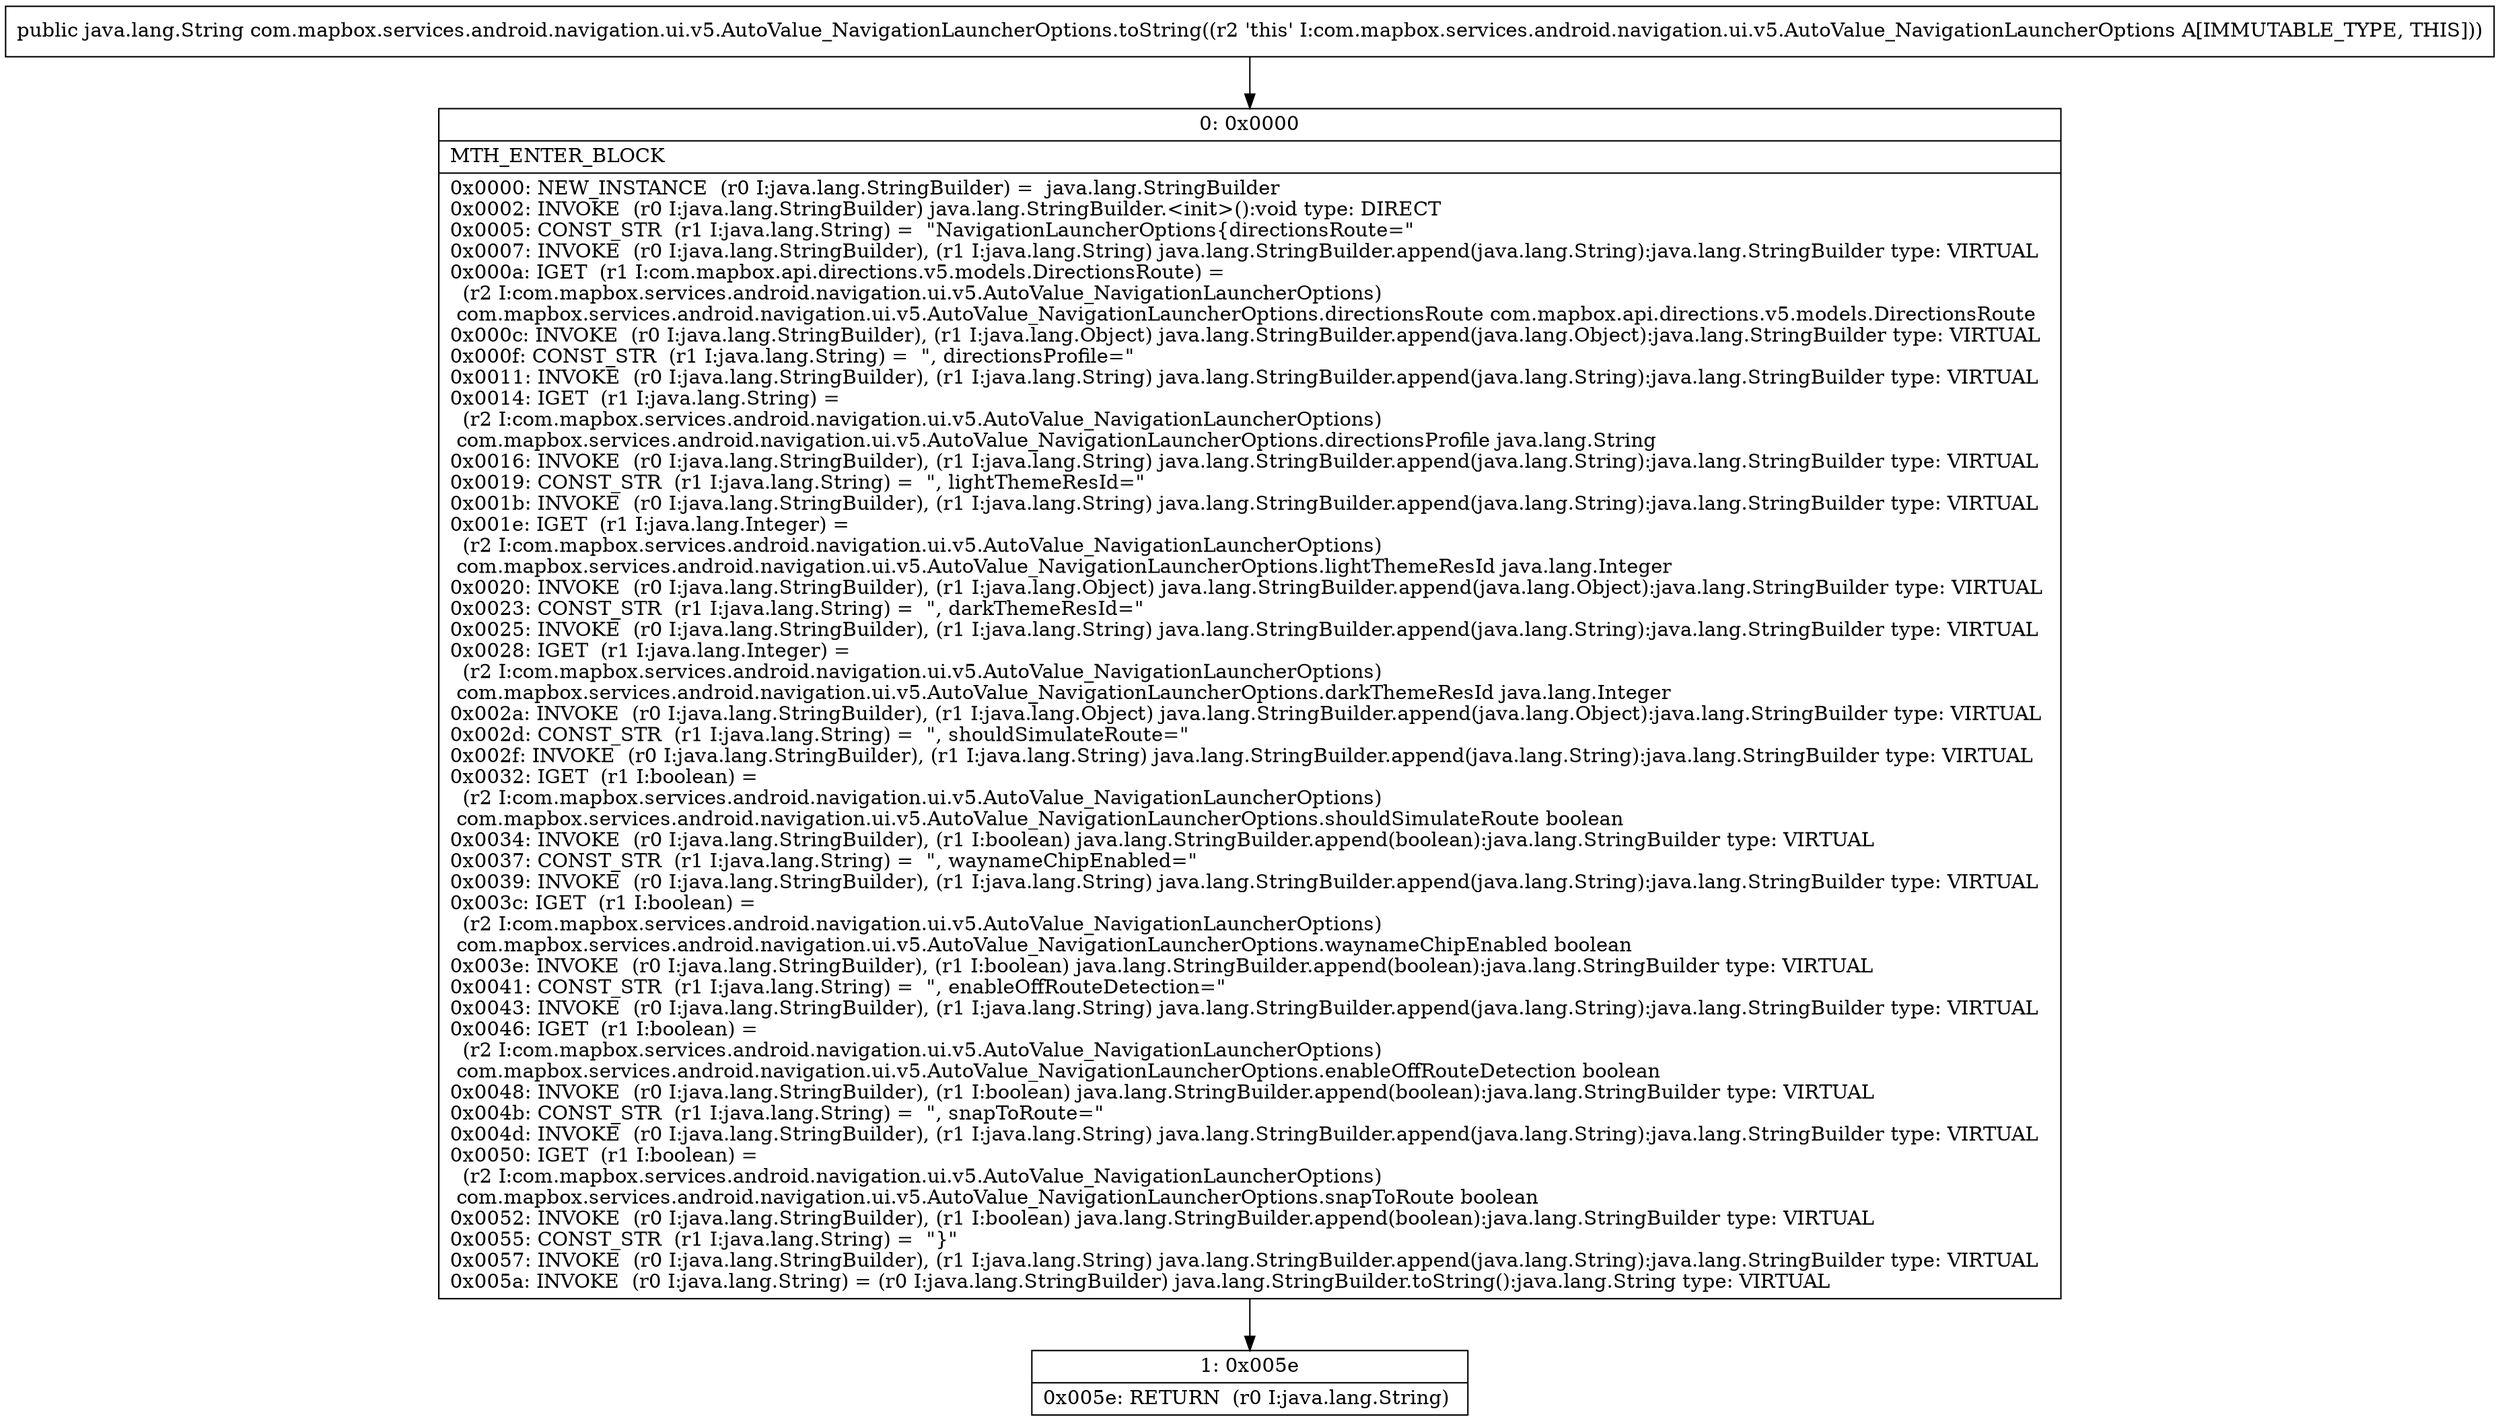 digraph "CFG forcom.mapbox.services.android.navigation.ui.v5.AutoValue_NavigationLauncherOptions.toString()Ljava\/lang\/String;" {
Node_0 [shape=record,label="{0\:\ 0x0000|MTH_ENTER_BLOCK\l|0x0000: NEW_INSTANCE  (r0 I:java.lang.StringBuilder) =  java.lang.StringBuilder \l0x0002: INVOKE  (r0 I:java.lang.StringBuilder) java.lang.StringBuilder.\<init\>():void type: DIRECT \l0x0005: CONST_STR  (r1 I:java.lang.String) =  \"NavigationLauncherOptions\{directionsRoute=\" \l0x0007: INVOKE  (r0 I:java.lang.StringBuilder), (r1 I:java.lang.String) java.lang.StringBuilder.append(java.lang.String):java.lang.StringBuilder type: VIRTUAL \l0x000a: IGET  (r1 I:com.mapbox.api.directions.v5.models.DirectionsRoute) = \l  (r2 I:com.mapbox.services.android.navigation.ui.v5.AutoValue_NavigationLauncherOptions)\l com.mapbox.services.android.navigation.ui.v5.AutoValue_NavigationLauncherOptions.directionsRoute com.mapbox.api.directions.v5.models.DirectionsRoute \l0x000c: INVOKE  (r0 I:java.lang.StringBuilder), (r1 I:java.lang.Object) java.lang.StringBuilder.append(java.lang.Object):java.lang.StringBuilder type: VIRTUAL \l0x000f: CONST_STR  (r1 I:java.lang.String) =  \", directionsProfile=\" \l0x0011: INVOKE  (r0 I:java.lang.StringBuilder), (r1 I:java.lang.String) java.lang.StringBuilder.append(java.lang.String):java.lang.StringBuilder type: VIRTUAL \l0x0014: IGET  (r1 I:java.lang.String) = \l  (r2 I:com.mapbox.services.android.navigation.ui.v5.AutoValue_NavigationLauncherOptions)\l com.mapbox.services.android.navigation.ui.v5.AutoValue_NavigationLauncherOptions.directionsProfile java.lang.String \l0x0016: INVOKE  (r0 I:java.lang.StringBuilder), (r1 I:java.lang.String) java.lang.StringBuilder.append(java.lang.String):java.lang.StringBuilder type: VIRTUAL \l0x0019: CONST_STR  (r1 I:java.lang.String) =  \", lightThemeResId=\" \l0x001b: INVOKE  (r0 I:java.lang.StringBuilder), (r1 I:java.lang.String) java.lang.StringBuilder.append(java.lang.String):java.lang.StringBuilder type: VIRTUAL \l0x001e: IGET  (r1 I:java.lang.Integer) = \l  (r2 I:com.mapbox.services.android.navigation.ui.v5.AutoValue_NavigationLauncherOptions)\l com.mapbox.services.android.navigation.ui.v5.AutoValue_NavigationLauncherOptions.lightThemeResId java.lang.Integer \l0x0020: INVOKE  (r0 I:java.lang.StringBuilder), (r1 I:java.lang.Object) java.lang.StringBuilder.append(java.lang.Object):java.lang.StringBuilder type: VIRTUAL \l0x0023: CONST_STR  (r1 I:java.lang.String) =  \", darkThemeResId=\" \l0x0025: INVOKE  (r0 I:java.lang.StringBuilder), (r1 I:java.lang.String) java.lang.StringBuilder.append(java.lang.String):java.lang.StringBuilder type: VIRTUAL \l0x0028: IGET  (r1 I:java.lang.Integer) = \l  (r2 I:com.mapbox.services.android.navigation.ui.v5.AutoValue_NavigationLauncherOptions)\l com.mapbox.services.android.navigation.ui.v5.AutoValue_NavigationLauncherOptions.darkThemeResId java.lang.Integer \l0x002a: INVOKE  (r0 I:java.lang.StringBuilder), (r1 I:java.lang.Object) java.lang.StringBuilder.append(java.lang.Object):java.lang.StringBuilder type: VIRTUAL \l0x002d: CONST_STR  (r1 I:java.lang.String) =  \", shouldSimulateRoute=\" \l0x002f: INVOKE  (r0 I:java.lang.StringBuilder), (r1 I:java.lang.String) java.lang.StringBuilder.append(java.lang.String):java.lang.StringBuilder type: VIRTUAL \l0x0032: IGET  (r1 I:boolean) = \l  (r2 I:com.mapbox.services.android.navigation.ui.v5.AutoValue_NavigationLauncherOptions)\l com.mapbox.services.android.navigation.ui.v5.AutoValue_NavigationLauncherOptions.shouldSimulateRoute boolean \l0x0034: INVOKE  (r0 I:java.lang.StringBuilder), (r1 I:boolean) java.lang.StringBuilder.append(boolean):java.lang.StringBuilder type: VIRTUAL \l0x0037: CONST_STR  (r1 I:java.lang.String) =  \", waynameChipEnabled=\" \l0x0039: INVOKE  (r0 I:java.lang.StringBuilder), (r1 I:java.lang.String) java.lang.StringBuilder.append(java.lang.String):java.lang.StringBuilder type: VIRTUAL \l0x003c: IGET  (r1 I:boolean) = \l  (r2 I:com.mapbox.services.android.navigation.ui.v5.AutoValue_NavigationLauncherOptions)\l com.mapbox.services.android.navigation.ui.v5.AutoValue_NavigationLauncherOptions.waynameChipEnabled boolean \l0x003e: INVOKE  (r0 I:java.lang.StringBuilder), (r1 I:boolean) java.lang.StringBuilder.append(boolean):java.lang.StringBuilder type: VIRTUAL \l0x0041: CONST_STR  (r1 I:java.lang.String) =  \", enableOffRouteDetection=\" \l0x0043: INVOKE  (r0 I:java.lang.StringBuilder), (r1 I:java.lang.String) java.lang.StringBuilder.append(java.lang.String):java.lang.StringBuilder type: VIRTUAL \l0x0046: IGET  (r1 I:boolean) = \l  (r2 I:com.mapbox.services.android.navigation.ui.v5.AutoValue_NavigationLauncherOptions)\l com.mapbox.services.android.navigation.ui.v5.AutoValue_NavigationLauncherOptions.enableOffRouteDetection boolean \l0x0048: INVOKE  (r0 I:java.lang.StringBuilder), (r1 I:boolean) java.lang.StringBuilder.append(boolean):java.lang.StringBuilder type: VIRTUAL \l0x004b: CONST_STR  (r1 I:java.lang.String) =  \", snapToRoute=\" \l0x004d: INVOKE  (r0 I:java.lang.StringBuilder), (r1 I:java.lang.String) java.lang.StringBuilder.append(java.lang.String):java.lang.StringBuilder type: VIRTUAL \l0x0050: IGET  (r1 I:boolean) = \l  (r2 I:com.mapbox.services.android.navigation.ui.v5.AutoValue_NavigationLauncherOptions)\l com.mapbox.services.android.navigation.ui.v5.AutoValue_NavigationLauncherOptions.snapToRoute boolean \l0x0052: INVOKE  (r0 I:java.lang.StringBuilder), (r1 I:boolean) java.lang.StringBuilder.append(boolean):java.lang.StringBuilder type: VIRTUAL \l0x0055: CONST_STR  (r1 I:java.lang.String) =  \"\}\" \l0x0057: INVOKE  (r0 I:java.lang.StringBuilder), (r1 I:java.lang.String) java.lang.StringBuilder.append(java.lang.String):java.lang.StringBuilder type: VIRTUAL \l0x005a: INVOKE  (r0 I:java.lang.String) = (r0 I:java.lang.StringBuilder) java.lang.StringBuilder.toString():java.lang.String type: VIRTUAL \l}"];
Node_1 [shape=record,label="{1\:\ 0x005e|0x005e: RETURN  (r0 I:java.lang.String) \l}"];
MethodNode[shape=record,label="{public java.lang.String com.mapbox.services.android.navigation.ui.v5.AutoValue_NavigationLauncherOptions.toString((r2 'this' I:com.mapbox.services.android.navigation.ui.v5.AutoValue_NavigationLauncherOptions A[IMMUTABLE_TYPE, THIS])) }"];
MethodNode -> Node_0;
Node_0 -> Node_1;
}

